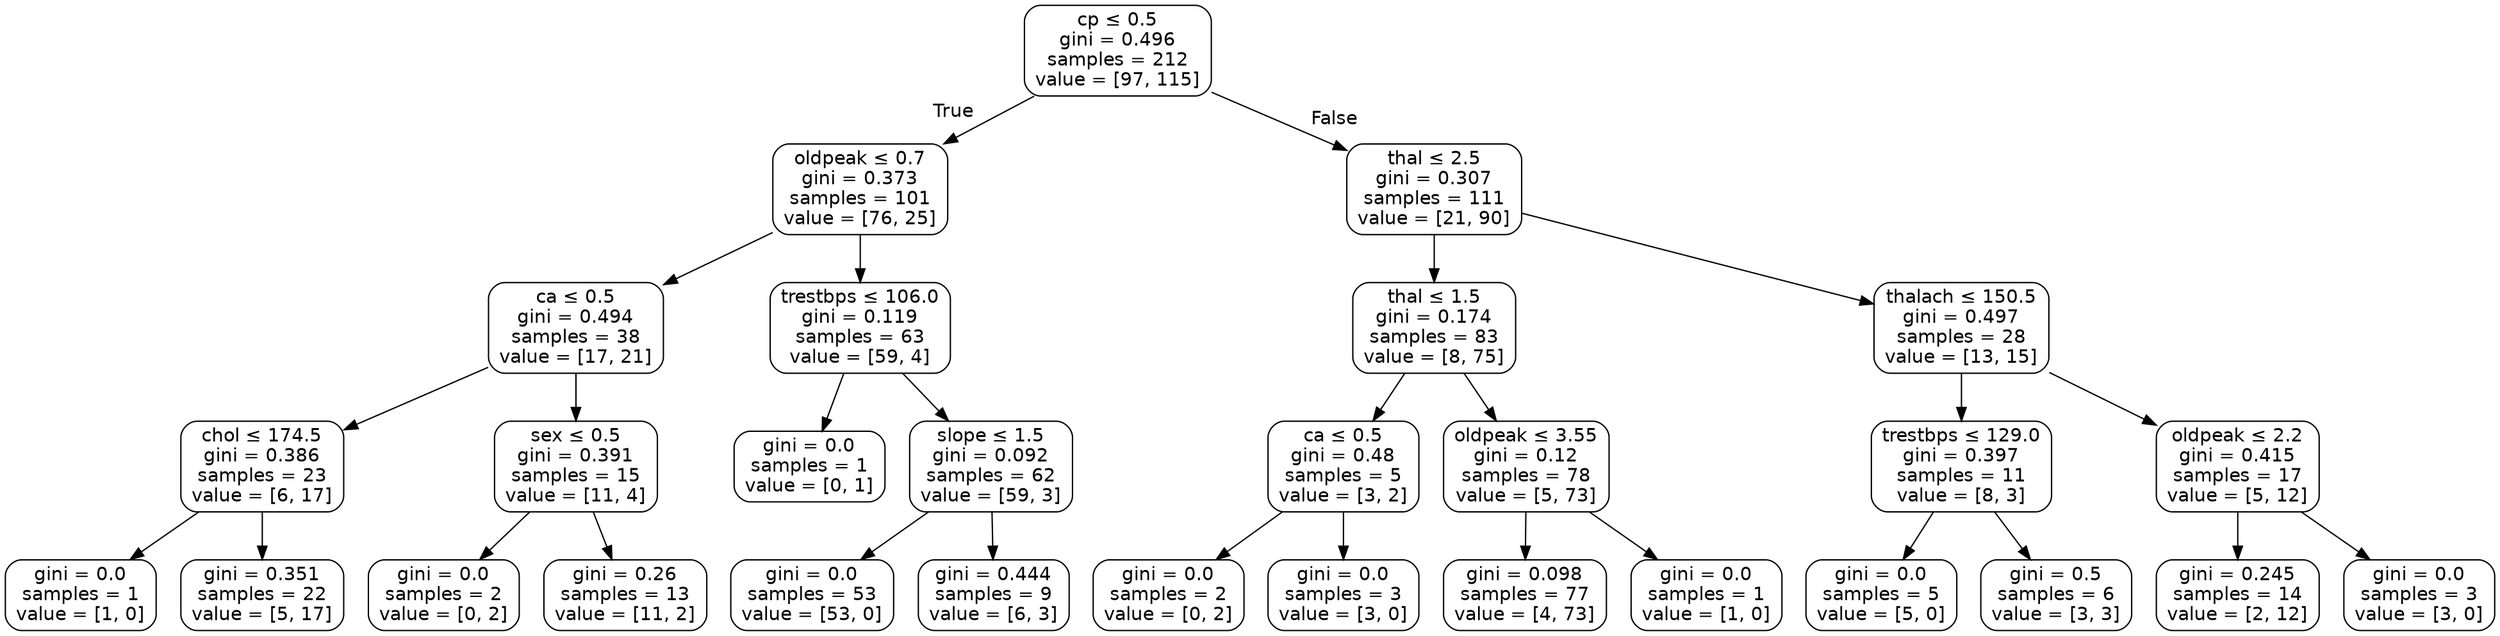 digraph Tree {
node [shape=box, style="rounded", color="black", fontname=helvetica] ;
edge [fontname=helvetica] ;
0 [label=<cp &le; 0.5<br/>gini = 0.496<br/>samples = 212<br/>value = [97, 115]>] ;
1 [label=<oldpeak &le; 0.7<br/>gini = 0.373<br/>samples = 101<br/>value = [76, 25]>] ;
0 -> 1 [labeldistance=2.5, labelangle=45, headlabel="True"] ;
2 [label=<ca &le; 0.5<br/>gini = 0.494<br/>samples = 38<br/>value = [17, 21]>] ;
1 -> 2 ;
3 [label=<chol &le; 174.5<br/>gini = 0.386<br/>samples = 23<br/>value = [6, 17]>] ;
2 -> 3 ;
4 [label=<gini = 0.0<br/>samples = 1<br/>value = [1, 0]>] ;
3 -> 4 ;
5 [label=<gini = 0.351<br/>samples = 22<br/>value = [5, 17]>] ;
3 -> 5 ;
6 [label=<sex &le; 0.5<br/>gini = 0.391<br/>samples = 15<br/>value = [11, 4]>] ;
2 -> 6 ;
7 [label=<gini = 0.0<br/>samples = 2<br/>value = [0, 2]>] ;
6 -> 7 ;
8 [label=<gini = 0.26<br/>samples = 13<br/>value = [11, 2]>] ;
6 -> 8 ;
9 [label=<trestbps &le; 106.0<br/>gini = 0.119<br/>samples = 63<br/>value = [59, 4]>] ;
1 -> 9 ;
10 [label=<gini = 0.0<br/>samples = 1<br/>value = [0, 1]>] ;
9 -> 10 ;
11 [label=<slope &le; 1.5<br/>gini = 0.092<br/>samples = 62<br/>value = [59, 3]>] ;
9 -> 11 ;
12 [label=<gini = 0.0<br/>samples = 53<br/>value = [53, 0]>] ;
11 -> 12 ;
13 [label=<gini = 0.444<br/>samples = 9<br/>value = [6, 3]>] ;
11 -> 13 ;
14 [label=<thal &le; 2.5<br/>gini = 0.307<br/>samples = 111<br/>value = [21, 90]>] ;
0 -> 14 [labeldistance=2.5, labelangle=-45, headlabel="False"] ;
15 [label=<thal &le; 1.5<br/>gini = 0.174<br/>samples = 83<br/>value = [8, 75]>] ;
14 -> 15 ;
16 [label=<ca &le; 0.5<br/>gini = 0.48<br/>samples = 5<br/>value = [3, 2]>] ;
15 -> 16 ;
17 [label=<gini = 0.0<br/>samples = 2<br/>value = [0, 2]>] ;
16 -> 17 ;
18 [label=<gini = 0.0<br/>samples = 3<br/>value = [3, 0]>] ;
16 -> 18 ;
19 [label=<oldpeak &le; 3.55<br/>gini = 0.12<br/>samples = 78<br/>value = [5, 73]>] ;
15 -> 19 ;
20 [label=<gini = 0.098<br/>samples = 77<br/>value = [4, 73]>] ;
19 -> 20 ;
21 [label=<gini = 0.0<br/>samples = 1<br/>value = [1, 0]>] ;
19 -> 21 ;
22 [label=<thalach &le; 150.5<br/>gini = 0.497<br/>samples = 28<br/>value = [13, 15]>] ;
14 -> 22 ;
23 [label=<trestbps &le; 129.0<br/>gini = 0.397<br/>samples = 11<br/>value = [8, 3]>] ;
22 -> 23 ;
24 [label=<gini = 0.0<br/>samples = 5<br/>value = [5, 0]>] ;
23 -> 24 ;
25 [label=<gini = 0.5<br/>samples = 6<br/>value = [3, 3]>] ;
23 -> 25 ;
26 [label=<oldpeak &le; 2.2<br/>gini = 0.415<br/>samples = 17<br/>value = [5, 12]>] ;
22 -> 26 ;
27 [label=<gini = 0.245<br/>samples = 14<br/>value = [2, 12]>] ;
26 -> 27 ;
28 [label=<gini = 0.0<br/>samples = 3<br/>value = [3, 0]>] ;
26 -> 28 ;
}